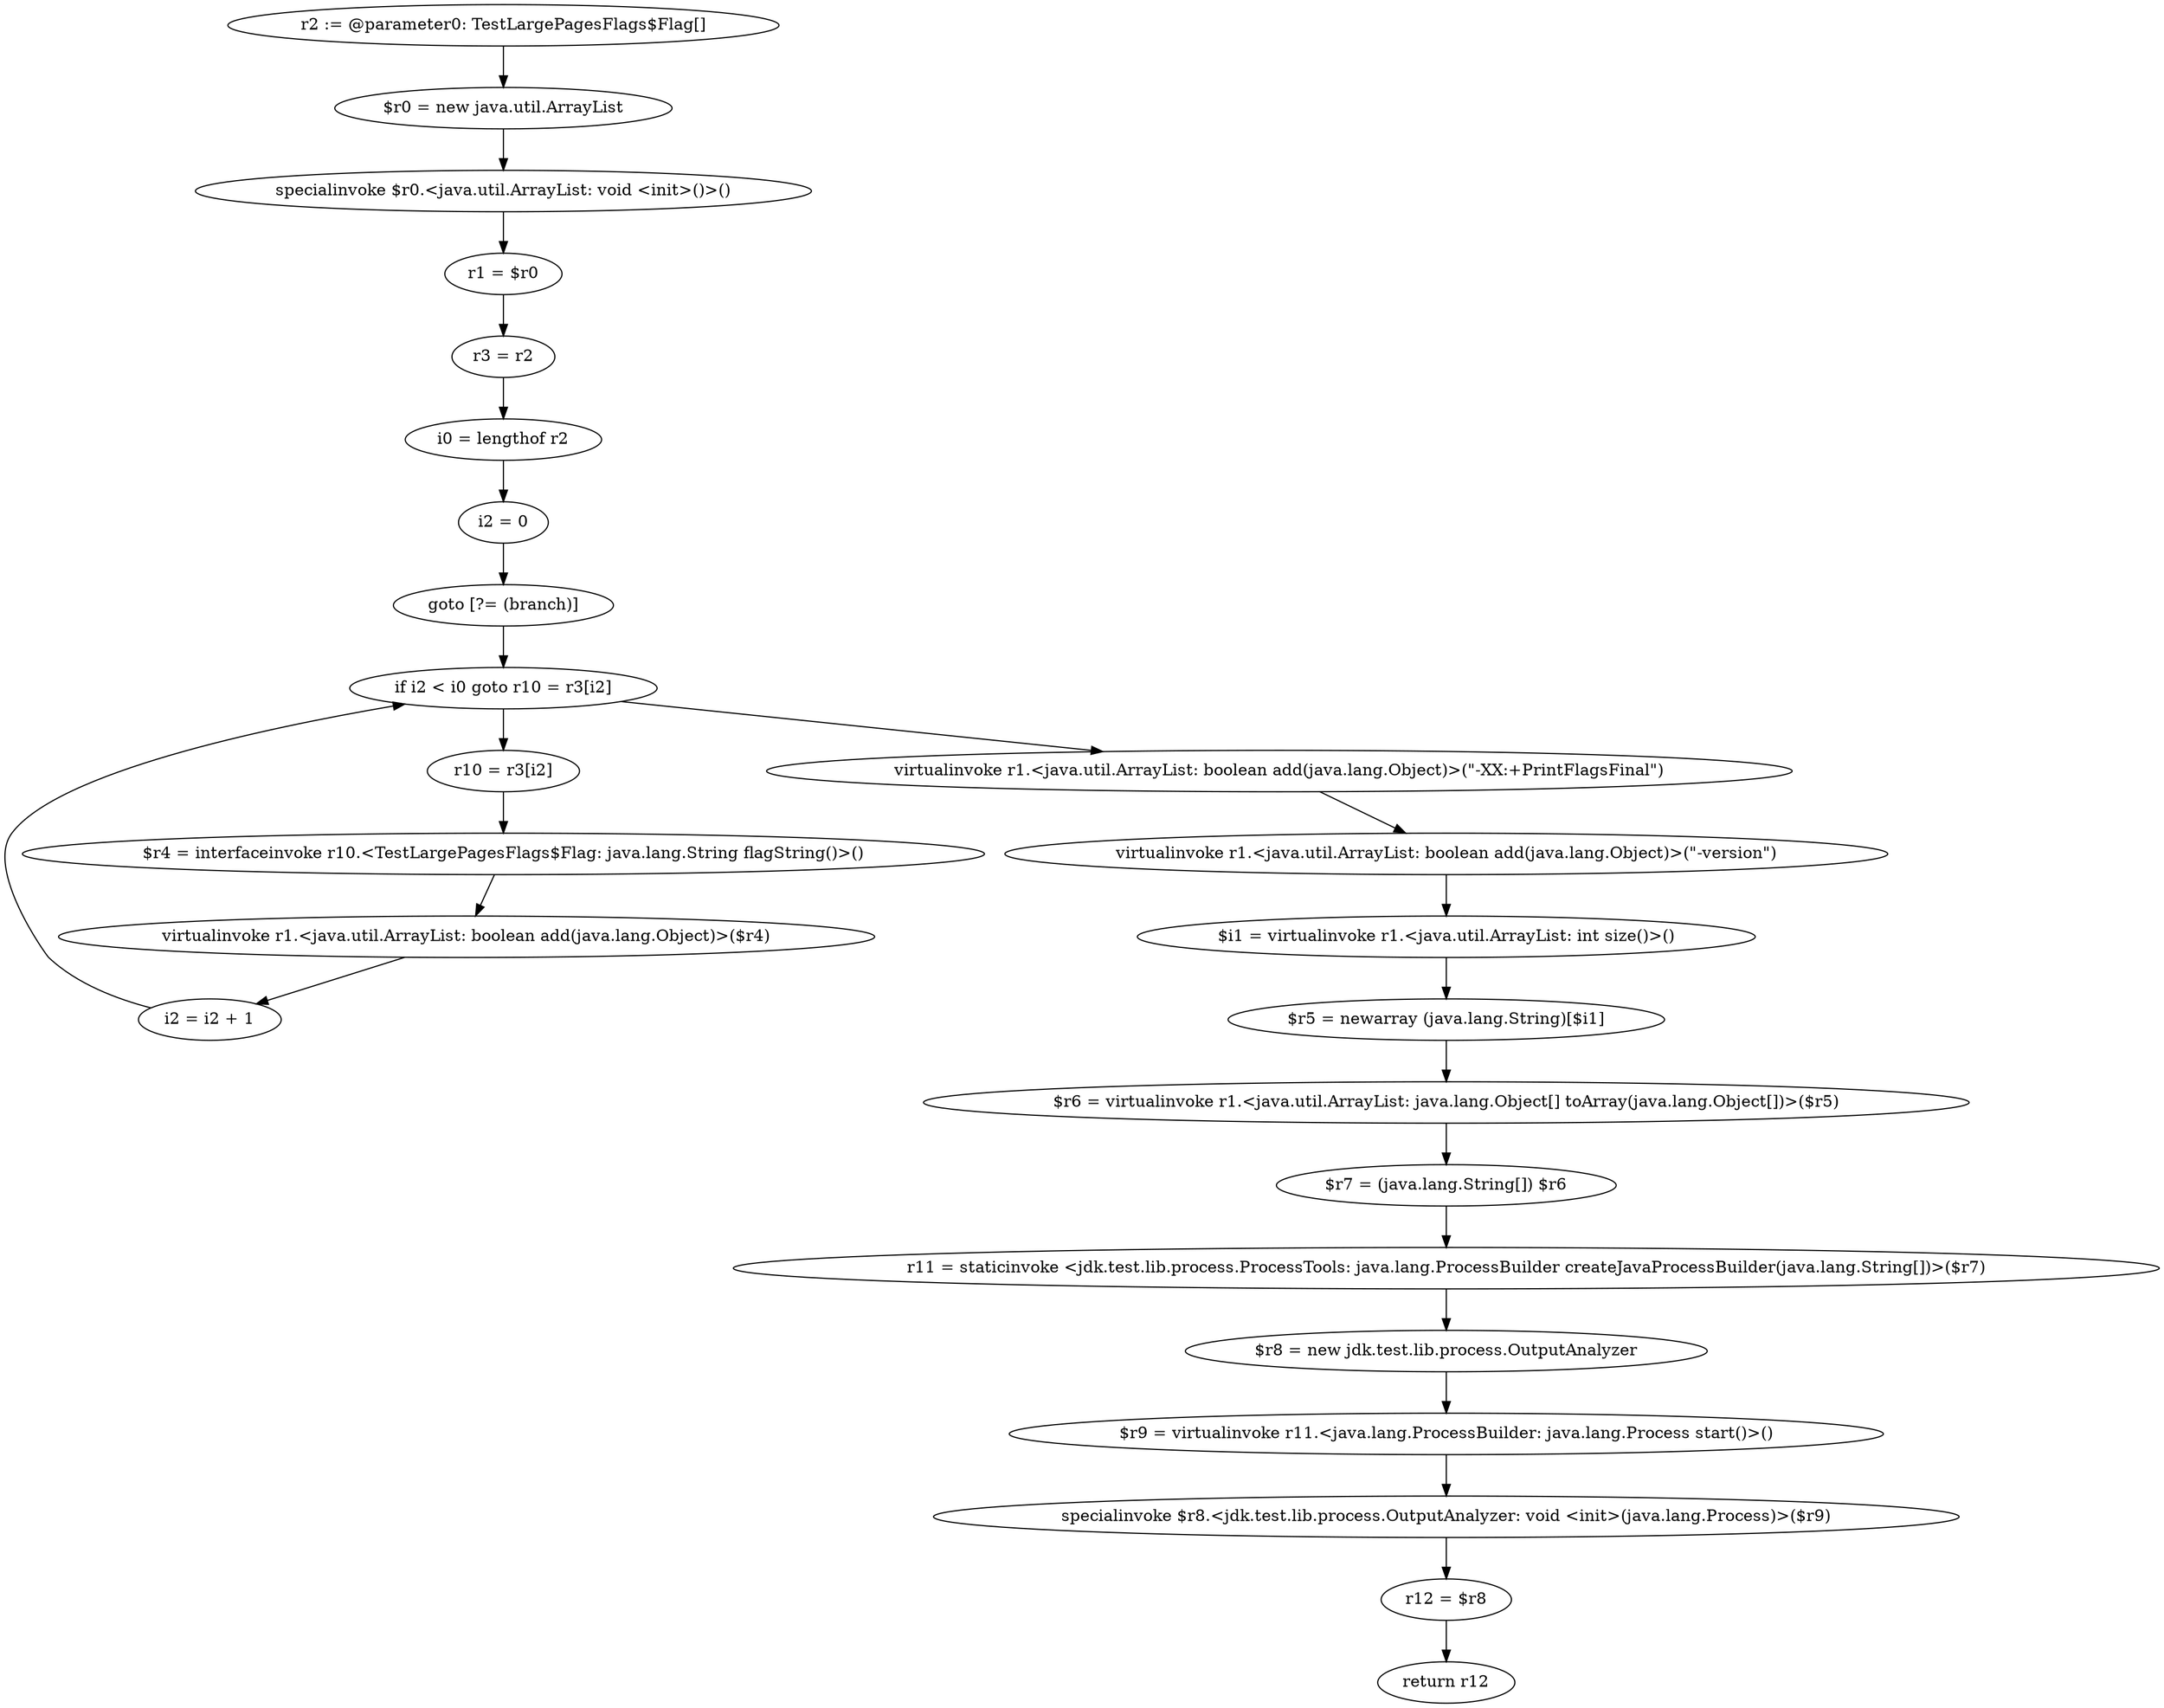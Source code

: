 digraph "unitGraph" {
    "r2 := @parameter0: TestLargePagesFlags$Flag[]"
    "$r0 = new java.util.ArrayList"
    "specialinvoke $r0.<java.util.ArrayList: void <init>()>()"
    "r1 = $r0"
    "r3 = r2"
    "i0 = lengthof r2"
    "i2 = 0"
    "goto [?= (branch)]"
    "r10 = r3[i2]"
    "$r4 = interfaceinvoke r10.<TestLargePagesFlags$Flag: java.lang.String flagString()>()"
    "virtualinvoke r1.<java.util.ArrayList: boolean add(java.lang.Object)>($r4)"
    "i2 = i2 + 1"
    "if i2 < i0 goto r10 = r3[i2]"
    "virtualinvoke r1.<java.util.ArrayList: boolean add(java.lang.Object)>(\"-XX:+PrintFlagsFinal\")"
    "virtualinvoke r1.<java.util.ArrayList: boolean add(java.lang.Object)>(\"-version\")"
    "$i1 = virtualinvoke r1.<java.util.ArrayList: int size()>()"
    "$r5 = newarray (java.lang.String)[$i1]"
    "$r6 = virtualinvoke r1.<java.util.ArrayList: java.lang.Object[] toArray(java.lang.Object[])>($r5)"
    "$r7 = (java.lang.String[]) $r6"
    "r11 = staticinvoke <jdk.test.lib.process.ProcessTools: java.lang.ProcessBuilder createJavaProcessBuilder(java.lang.String[])>($r7)"
    "$r8 = new jdk.test.lib.process.OutputAnalyzer"
    "$r9 = virtualinvoke r11.<java.lang.ProcessBuilder: java.lang.Process start()>()"
    "specialinvoke $r8.<jdk.test.lib.process.OutputAnalyzer: void <init>(java.lang.Process)>($r9)"
    "r12 = $r8"
    "return r12"
    "r2 := @parameter0: TestLargePagesFlags$Flag[]"->"$r0 = new java.util.ArrayList";
    "$r0 = new java.util.ArrayList"->"specialinvoke $r0.<java.util.ArrayList: void <init>()>()";
    "specialinvoke $r0.<java.util.ArrayList: void <init>()>()"->"r1 = $r0";
    "r1 = $r0"->"r3 = r2";
    "r3 = r2"->"i0 = lengthof r2";
    "i0 = lengthof r2"->"i2 = 0";
    "i2 = 0"->"goto [?= (branch)]";
    "goto [?= (branch)]"->"if i2 < i0 goto r10 = r3[i2]";
    "r10 = r3[i2]"->"$r4 = interfaceinvoke r10.<TestLargePagesFlags$Flag: java.lang.String flagString()>()";
    "$r4 = interfaceinvoke r10.<TestLargePagesFlags$Flag: java.lang.String flagString()>()"->"virtualinvoke r1.<java.util.ArrayList: boolean add(java.lang.Object)>($r4)";
    "virtualinvoke r1.<java.util.ArrayList: boolean add(java.lang.Object)>($r4)"->"i2 = i2 + 1";
    "i2 = i2 + 1"->"if i2 < i0 goto r10 = r3[i2]";
    "if i2 < i0 goto r10 = r3[i2]"->"virtualinvoke r1.<java.util.ArrayList: boolean add(java.lang.Object)>(\"-XX:+PrintFlagsFinal\")";
    "if i2 < i0 goto r10 = r3[i2]"->"r10 = r3[i2]";
    "virtualinvoke r1.<java.util.ArrayList: boolean add(java.lang.Object)>(\"-XX:+PrintFlagsFinal\")"->"virtualinvoke r1.<java.util.ArrayList: boolean add(java.lang.Object)>(\"-version\")";
    "virtualinvoke r1.<java.util.ArrayList: boolean add(java.lang.Object)>(\"-version\")"->"$i1 = virtualinvoke r1.<java.util.ArrayList: int size()>()";
    "$i1 = virtualinvoke r1.<java.util.ArrayList: int size()>()"->"$r5 = newarray (java.lang.String)[$i1]";
    "$r5 = newarray (java.lang.String)[$i1]"->"$r6 = virtualinvoke r1.<java.util.ArrayList: java.lang.Object[] toArray(java.lang.Object[])>($r5)";
    "$r6 = virtualinvoke r1.<java.util.ArrayList: java.lang.Object[] toArray(java.lang.Object[])>($r5)"->"$r7 = (java.lang.String[]) $r6";
    "$r7 = (java.lang.String[]) $r6"->"r11 = staticinvoke <jdk.test.lib.process.ProcessTools: java.lang.ProcessBuilder createJavaProcessBuilder(java.lang.String[])>($r7)";
    "r11 = staticinvoke <jdk.test.lib.process.ProcessTools: java.lang.ProcessBuilder createJavaProcessBuilder(java.lang.String[])>($r7)"->"$r8 = new jdk.test.lib.process.OutputAnalyzer";
    "$r8 = new jdk.test.lib.process.OutputAnalyzer"->"$r9 = virtualinvoke r11.<java.lang.ProcessBuilder: java.lang.Process start()>()";
    "$r9 = virtualinvoke r11.<java.lang.ProcessBuilder: java.lang.Process start()>()"->"specialinvoke $r8.<jdk.test.lib.process.OutputAnalyzer: void <init>(java.lang.Process)>($r9)";
    "specialinvoke $r8.<jdk.test.lib.process.OutputAnalyzer: void <init>(java.lang.Process)>($r9)"->"r12 = $r8";
    "r12 = $r8"->"return r12";
}
